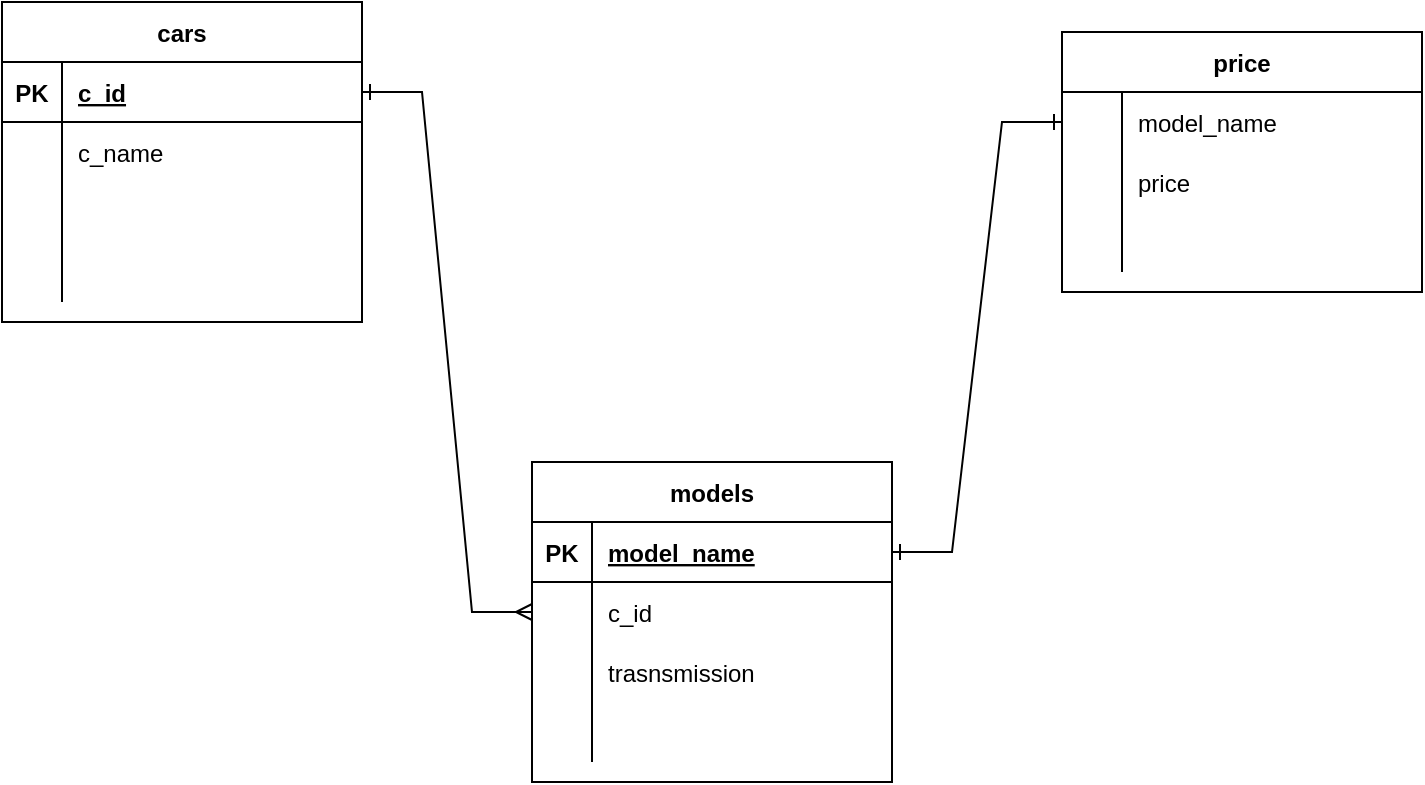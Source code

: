 <mxfile version="16.1.0" type="device"><diagram id="VSs6aO8cTZmR5cWr6hFj" name="Сторінка-1"><mxGraphModel dx="1350" dy="763" grid="1" gridSize="10" guides="1" tooltips="1" connect="1" arrows="1" fold="1" page="1" pageScale="1" pageWidth="850" pageHeight="1100" math="0" shadow="0"><root><mxCell id="0"/><mxCell id="1" parent="0"/><mxCell id="sXtvk_sFn1UmuMqX1Ny3-1" value="cars" style="shape=table;startSize=30;container=1;collapsible=1;childLayout=tableLayout;fixedRows=1;rowLines=0;fontStyle=1;align=center;resizeLast=1;" vertex="1" parent="1"><mxGeometry x="70" y="60" width="180" height="160" as="geometry"/></mxCell><mxCell id="sXtvk_sFn1UmuMqX1Ny3-2" value="" style="shape=partialRectangle;collapsible=0;dropTarget=0;pointerEvents=0;fillColor=none;top=0;left=0;bottom=1;right=0;points=[[0,0.5],[1,0.5]];portConstraint=eastwest;" vertex="1" parent="sXtvk_sFn1UmuMqX1Ny3-1"><mxGeometry y="30" width="180" height="30" as="geometry"/></mxCell><mxCell id="sXtvk_sFn1UmuMqX1Ny3-3" value="PK" style="shape=partialRectangle;connectable=0;fillColor=none;top=0;left=0;bottom=0;right=0;fontStyle=1;overflow=hidden;" vertex="1" parent="sXtvk_sFn1UmuMqX1Ny3-2"><mxGeometry width="30" height="30" as="geometry"><mxRectangle width="30" height="30" as="alternateBounds"/></mxGeometry></mxCell><mxCell id="sXtvk_sFn1UmuMqX1Ny3-4" value="c_id" style="shape=partialRectangle;connectable=0;fillColor=none;top=0;left=0;bottom=0;right=0;align=left;spacingLeft=6;fontStyle=5;overflow=hidden;" vertex="1" parent="sXtvk_sFn1UmuMqX1Ny3-2"><mxGeometry x="30" width="150" height="30" as="geometry"><mxRectangle width="150" height="30" as="alternateBounds"/></mxGeometry></mxCell><mxCell id="sXtvk_sFn1UmuMqX1Ny3-5" value="" style="shape=partialRectangle;collapsible=0;dropTarget=0;pointerEvents=0;fillColor=none;top=0;left=0;bottom=0;right=0;points=[[0,0.5],[1,0.5]];portConstraint=eastwest;" vertex="1" parent="sXtvk_sFn1UmuMqX1Ny3-1"><mxGeometry y="60" width="180" height="30" as="geometry"/></mxCell><mxCell id="sXtvk_sFn1UmuMqX1Ny3-6" value="" style="shape=partialRectangle;connectable=0;fillColor=none;top=0;left=0;bottom=0;right=0;editable=1;overflow=hidden;" vertex="1" parent="sXtvk_sFn1UmuMqX1Ny3-5"><mxGeometry width="30" height="30" as="geometry"><mxRectangle width="30" height="30" as="alternateBounds"/></mxGeometry></mxCell><mxCell id="sXtvk_sFn1UmuMqX1Ny3-7" value="c_name" style="shape=partialRectangle;connectable=0;fillColor=none;top=0;left=0;bottom=0;right=0;align=left;spacingLeft=6;overflow=hidden;" vertex="1" parent="sXtvk_sFn1UmuMqX1Ny3-5"><mxGeometry x="30" width="150" height="30" as="geometry"><mxRectangle width="150" height="30" as="alternateBounds"/></mxGeometry></mxCell><mxCell id="sXtvk_sFn1UmuMqX1Ny3-8" value="" style="shape=partialRectangle;collapsible=0;dropTarget=0;pointerEvents=0;fillColor=none;top=0;left=0;bottom=0;right=0;points=[[0,0.5],[1,0.5]];portConstraint=eastwest;" vertex="1" parent="sXtvk_sFn1UmuMqX1Ny3-1"><mxGeometry y="90" width="180" height="30" as="geometry"/></mxCell><mxCell id="sXtvk_sFn1UmuMqX1Ny3-9" value="" style="shape=partialRectangle;connectable=0;fillColor=none;top=0;left=0;bottom=0;right=0;editable=1;overflow=hidden;" vertex="1" parent="sXtvk_sFn1UmuMqX1Ny3-8"><mxGeometry width="30" height="30" as="geometry"><mxRectangle width="30" height="30" as="alternateBounds"/></mxGeometry></mxCell><mxCell id="sXtvk_sFn1UmuMqX1Ny3-10" value="" style="shape=partialRectangle;connectable=0;fillColor=none;top=0;left=0;bottom=0;right=0;align=left;spacingLeft=6;overflow=hidden;" vertex="1" parent="sXtvk_sFn1UmuMqX1Ny3-8"><mxGeometry x="30" width="150" height="30" as="geometry"><mxRectangle width="150" height="30" as="alternateBounds"/></mxGeometry></mxCell><mxCell id="sXtvk_sFn1UmuMqX1Ny3-11" value="" style="shape=partialRectangle;collapsible=0;dropTarget=0;pointerEvents=0;fillColor=none;top=0;left=0;bottom=0;right=0;points=[[0,0.5],[1,0.5]];portConstraint=eastwest;" vertex="1" parent="sXtvk_sFn1UmuMqX1Ny3-1"><mxGeometry y="120" width="180" height="30" as="geometry"/></mxCell><mxCell id="sXtvk_sFn1UmuMqX1Ny3-12" value="" style="shape=partialRectangle;connectable=0;fillColor=none;top=0;left=0;bottom=0;right=0;editable=1;overflow=hidden;" vertex="1" parent="sXtvk_sFn1UmuMqX1Ny3-11"><mxGeometry width="30" height="30" as="geometry"><mxRectangle width="30" height="30" as="alternateBounds"/></mxGeometry></mxCell><mxCell id="sXtvk_sFn1UmuMqX1Ny3-13" value="" style="shape=partialRectangle;connectable=0;fillColor=none;top=0;left=0;bottom=0;right=0;align=left;spacingLeft=6;overflow=hidden;" vertex="1" parent="sXtvk_sFn1UmuMqX1Ny3-11"><mxGeometry x="30" width="150" height="30" as="geometry"><mxRectangle width="150" height="30" as="alternateBounds"/></mxGeometry></mxCell><mxCell id="sXtvk_sFn1UmuMqX1Ny3-14" value="price" style="shape=table;startSize=30;container=1;collapsible=1;childLayout=tableLayout;fixedRows=1;rowLines=0;fontStyle=1;align=center;resizeLast=1;" vertex="1" parent="1"><mxGeometry x="600" y="75" width="180" height="130" as="geometry"/></mxCell><mxCell id="sXtvk_sFn1UmuMqX1Ny3-18" value="" style="shape=partialRectangle;collapsible=0;dropTarget=0;pointerEvents=0;fillColor=none;top=0;left=0;bottom=0;right=0;points=[[0,0.5],[1,0.5]];portConstraint=eastwest;" vertex="1" parent="sXtvk_sFn1UmuMqX1Ny3-14"><mxGeometry y="30" width="180" height="30" as="geometry"/></mxCell><mxCell id="sXtvk_sFn1UmuMqX1Ny3-19" value="" style="shape=partialRectangle;connectable=0;fillColor=none;top=0;left=0;bottom=0;right=0;editable=1;overflow=hidden;" vertex="1" parent="sXtvk_sFn1UmuMqX1Ny3-18"><mxGeometry width="30" height="30" as="geometry"><mxRectangle width="30" height="30" as="alternateBounds"/></mxGeometry></mxCell><mxCell id="sXtvk_sFn1UmuMqX1Ny3-20" value="model_name" style="shape=partialRectangle;connectable=0;fillColor=none;top=0;left=0;bottom=0;right=0;align=left;spacingLeft=6;overflow=hidden;" vertex="1" parent="sXtvk_sFn1UmuMqX1Ny3-18"><mxGeometry x="30" width="150" height="30" as="geometry"><mxRectangle width="150" height="30" as="alternateBounds"/></mxGeometry></mxCell><mxCell id="sXtvk_sFn1UmuMqX1Ny3-21" value="" style="shape=partialRectangle;collapsible=0;dropTarget=0;pointerEvents=0;fillColor=none;top=0;left=0;bottom=0;right=0;points=[[0,0.5],[1,0.5]];portConstraint=eastwest;" vertex="1" parent="sXtvk_sFn1UmuMqX1Ny3-14"><mxGeometry y="60" width="180" height="30" as="geometry"/></mxCell><mxCell id="sXtvk_sFn1UmuMqX1Ny3-22" value="" style="shape=partialRectangle;connectable=0;fillColor=none;top=0;left=0;bottom=0;right=0;editable=1;overflow=hidden;" vertex="1" parent="sXtvk_sFn1UmuMqX1Ny3-21"><mxGeometry width="30" height="30" as="geometry"><mxRectangle width="30" height="30" as="alternateBounds"/></mxGeometry></mxCell><mxCell id="sXtvk_sFn1UmuMqX1Ny3-23" value="price" style="shape=partialRectangle;connectable=0;fillColor=none;top=0;left=0;bottom=0;right=0;align=left;spacingLeft=6;overflow=hidden;" vertex="1" parent="sXtvk_sFn1UmuMqX1Ny3-21"><mxGeometry x="30" width="150" height="30" as="geometry"><mxRectangle width="150" height="30" as="alternateBounds"/></mxGeometry></mxCell><mxCell id="sXtvk_sFn1UmuMqX1Ny3-24" value="" style="shape=partialRectangle;collapsible=0;dropTarget=0;pointerEvents=0;fillColor=none;top=0;left=0;bottom=0;right=0;points=[[0,0.5],[1,0.5]];portConstraint=eastwest;" vertex="1" parent="sXtvk_sFn1UmuMqX1Ny3-14"><mxGeometry y="90" width="180" height="30" as="geometry"/></mxCell><mxCell id="sXtvk_sFn1UmuMqX1Ny3-25" value="" style="shape=partialRectangle;connectable=0;fillColor=none;top=0;left=0;bottom=0;right=0;editable=1;overflow=hidden;" vertex="1" parent="sXtvk_sFn1UmuMqX1Ny3-24"><mxGeometry width="30" height="30" as="geometry"><mxRectangle width="30" height="30" as="alternateBounds"/></mxGeometry></mxCell><mxCell id="sXtvk_sFn1UmuMqX1Ny3-26" value="" style="shape=partialRectangle;connectable=0;fillColor=none;top=0;left=0;bottom=0;right=0;align=left;spacingLeft=6;overflow=hidden;" vertex="1" parent="sXtvk_sFn1UmuMqX1Ny3-24"><mxGeometry x="30" width="150" height="30" as="geometry"><mxRectangle width="150" height="30" as="alternateBounds"/></mxGeometry></mxCell><mxCell id="sXtvk_sFn1UmuMqX1Ny3-27" value="models" style="shape=table;startSize=30;container=1;collapsible=1;childLayout=tableLayout;fixedRows=1;rowLines=0;fontStyle=1;align=center;resizeLast=1;" vertex="1" parent="1"><mxGeometry x="335" y="290" width="180" height="160" as="geometry"/></mxCell><mxCell id="sXtvk_sFn1UmuMqX1Ny3-28" value="" style="shape=partialRectangle;collapsible=0;dropTarget=0;pointerEvents=0;fillColor=none;top=0;left=0;bottom=1;right=0;points=[[0,0.5],[1,0.5]];portConstraint=eastwest;" vertex="1" parent="sXtvk_sFn1UmuMqX1Ny3-27"><mxGeometry y="30" width="180" height="30" as="geometry"/></mxCell><mxCell id="sXtvk_sFn1UmuMqX1Ny3-29" value="PK" style="shape=partialRectangle;connectable=0;fillColor=none;top=0;left=0;bottom=0;right=0;fontStyle=1;overflow=hidden;" vertex="1" parent="sXtvk_sFn1UmuMqX1Ny3-28"><mxGeometry width="30" height="30" as="geometry"><mxRectangle width="30" height="30" as="alternateBounds"/></mxGeometry></mxCell><mxCell id="sXtvk_sFn1UmuMqX1Ny3-30" value="model_name" style="shape=partialRectangle;connectable=0;fillColor=none;top=0;left=0;bottom=0;right=0;align=left;spacingLeft=6;fontStyle=5;overflow=hidden;" vertex="1" parent="sXtvk_sFn1UmuMqX1Ny3-28"><mxGeometry x="30" width="150" height="30" as="geometry"><mxRectangle width="150" height="30" as="alternateBounds"/></mxGeometry></mxCell><mxCell id="sXtvk_sFn1UmuMqX1Ny3-31" value="" style="shape=partialRectangle;collapsible=0;dropTarget=0;pointerEvents=0;fillColor=none;top=0;left=0;bottom=0;right=0;points=[[0,0.5],[1,0.5]];portConstraint=eastwest;" vertex="1" parent="sXtvk_sFn1UmuMqX1Ny3-27"><mxGeometry y="60" width="180" height="30" as="geometry"/></mxCell><mxCell id="sXtvk_sFn1UmuMqX1Ny3-32" value="" style="shape=partialRectangle;connectable=0;fillColor=none;top=0;left=0;bottom=0;right=0;editable=1;overflow=hidden;" vertex="1" parent="sXtvk_sFn1UmuMqX1Ny3-31"><mxGeometry width="30" height="30" as="geometry"><mxRectangle width="30" height="30" as="alternateBounds"/></mxGeometry></mxCell><mxCell id="sXtvk_sFn1UmuMqX1Ny3-33" value="c_id    " style="shape=partialRectangle;connectable=0;fillColor=none;top=0;left=0;bottom=0;right=0;align=left;spacingLeft=6;overflow=hidden;" vertex="1" parent="sXtvk_sFn1UmuMqX1Ny3-31"><mxGeometry x="30" width="150" height="30" as="geometry"><mxRectangle width="150" height="30" as="alternateBounds"/></mxGeometry></mxCell><mxCell id="sXtvk_sFn1UmuMqX1Ny3-34" value="" style="shape=partialRectangle;collapsible=0;dropTarget=0;pointerEvents=0;fillColor=none;top=0;left=0;bottom=0;right=0;points=[[0,0.5],[1,0.5]];portConstraint=eastwest;" vertex="1" parent="sXtvk_sFn1UmuMqX1Ny3-27"><mxGeometry y="90" width="180" height="30" as="geometry"/></mxCell><mxCell id="sXtvk_sFn1UmuMqX1Ny3-35" value="" style="shape=partialRectangle;connectable=0;fillColor=none;top=0;left=0;bottom=0;right=0;editable=1;overflow=hidden;" vertex="1" parent="sXtvk_sFn1UmuMqX1Ny3-34"><mxGeometry width="30" height="30" as="geometry"><mxRectangle width="30" height="30" as="alternateBounds"/></mxGeometry></mxCell><mxCell id="sXtvk_sFn1UmuMqX1Ny3-36" value="trasnsmission" style="shape=partialRectangle;connectable=0;fillColor=none;top=0;left=0;bottom=0;right=0;align=left;spacingLeft=6;overflow=hidden;" vertex="1" parent="sXtvk_sFn1UmuMqX1Ny3-34"><mxGeometry x="30" width="150" height="30" as="geometry"><mxRectangle width="150" height="30" as="alternateBounds"/></mxGeometry></mxCell><mxCell id="sXtvk_sFn1UmuMqX1Ny3-37" value="" style="shape=partialRectangle;collapsible=0;dropTarget=0;pointerEvents=0;fillColor=none;top=0;left=0;bottom=0;right=0;points=[[0,0.5],[1,0.5]];portConstraint=eastwest;" vertex="1" parent="sXtvk_sFn1UmuMqX1Ny3-27"><mxGeometry y="120" width="180" height="30" as="geometry"/></mxCell><mxCell id="sXtvk_sFn1UmuMqX1Ny3-38" value="" style="shape=partialRectangle;connectable=0;fillColor=none;top=0;left=0;bottom=0;right=0;editable=1;overflow=hidden;" vertex="1" parent="sXtvk_sFn1UmuMqX1Ny3-37"><mxGeometry width="30" height="30" as="geometry"><mxRectangle width="30" height="30" as="alternateBounds"/></mxGeometry></mxCell><mxCell id="sXtvk_sFn1UmuMqX1Ny3-39" value="" style="shape=partialRectangle;connectable=0;fillColor=none;top=0;left=0;bottom=0;right=0;align=left;spacingLeft=6;overflow=hidden;" vertex="1" parent="sXtvk_sFn1UmuMqX1Ny3-37"><mxGeometry x="30" width="150" height="30" as="geometry"><mxRectangle width="150" height="30" as="alternateBounds"/></mxGeometry></mxCell><mxCell id="sXtvk_sFn1UmuMqX1Ny3-40" value="" style="edgeStyle=entityRelationEdgeStyle;fontSize=12;html=1;endArrow=ERone;endFill=0;rounded=0;entryX=0;entryY=0.5;entryDx=0;entryDy=0;exitX=1;exitY=0.5;exitDx=0;exitDy=0;startArrow=ERone;startFill=0;" edge="1" parent="1" source="sXtvk_sFn1UmuMqX1Ny3-28" target="sXtvk_sFn1UmuMqX1Ny3-18"><mxGeometry width="100" height="100" relative="1" as="geometry"><mxPoint x="470" y="205" as="sourcePoint"/><mxPoint x="570" y="105" as="targetPoint"/></mxGeometry></mxCell><mxCell id="sXtvk_sFn1UmuMqX1Ny3-41" value="" style="edgeStyle=entityRelationEdgeStyle;fontSize=12;html=1;endArrow=ERmany;endFill=0;rounded=0;exitX=1;exitY=0.5;exitDx=0;exitDy=0;entryX=0;entryY=0.5;entryDx=0;entryDy=0;startArrow=ERone;startFill=0;" edge="1" parent="1" source="sXtvk_sFn1UmuMqX1Ny3-2" target="sXtvk_sFn1UmuMqX1Ny3-31"><mxGeometry width="100" height="100" relative="1" as="geometry"><mxPoint x="410" y="250" as="sourcePoint"/><mxPoint x="510" y="150" as="targetPoint"/></mxGeometry></mxCell></root></mxGraphModel></diagram></mxfile>